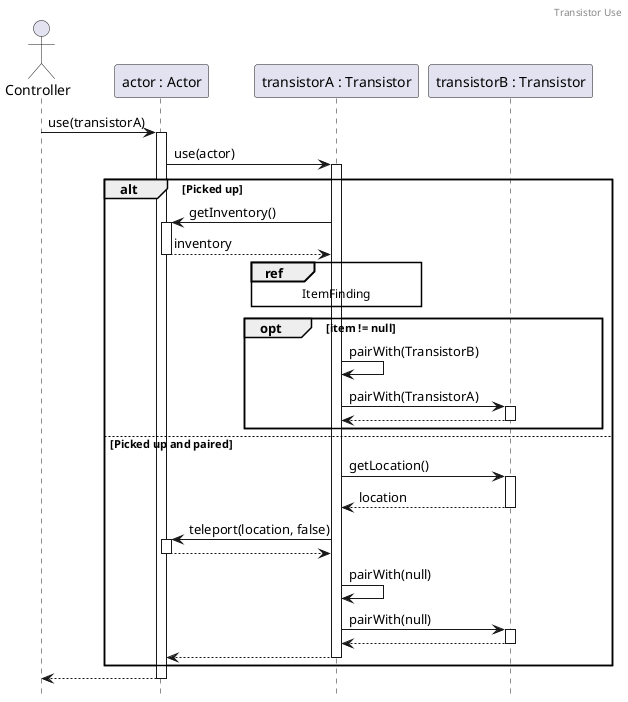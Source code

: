 @startuml TransistorUse
header Transistor Use
hide footbox

actor Controller
participant actor as "actor : Actor"
participant t1 as "transistorA : Transistor"
participant t2 as "transistorB : Transistor"

Controller -> actor++: use(transistorA)
actor -> t1++: use(actor)

alt Picked up

    t1 -> actor++: getInventory()
    return inventory
    ref over t1: ItemFinding

    opt  item != null
        t1 -> t1: pairWith(TransistorB)
        t1 -> t2++: pairWith(TransistorA)
        return
    end
else Picked up and paired
    t1 -> t2++: getLocation()
    return location
    
    t1 -> actor++: teleport(location, false)
    return
    
    t1 -> t1: pairWith(null)

    t1 -> t2++: pairWith(null)
    return

    return
end
return
@enduml